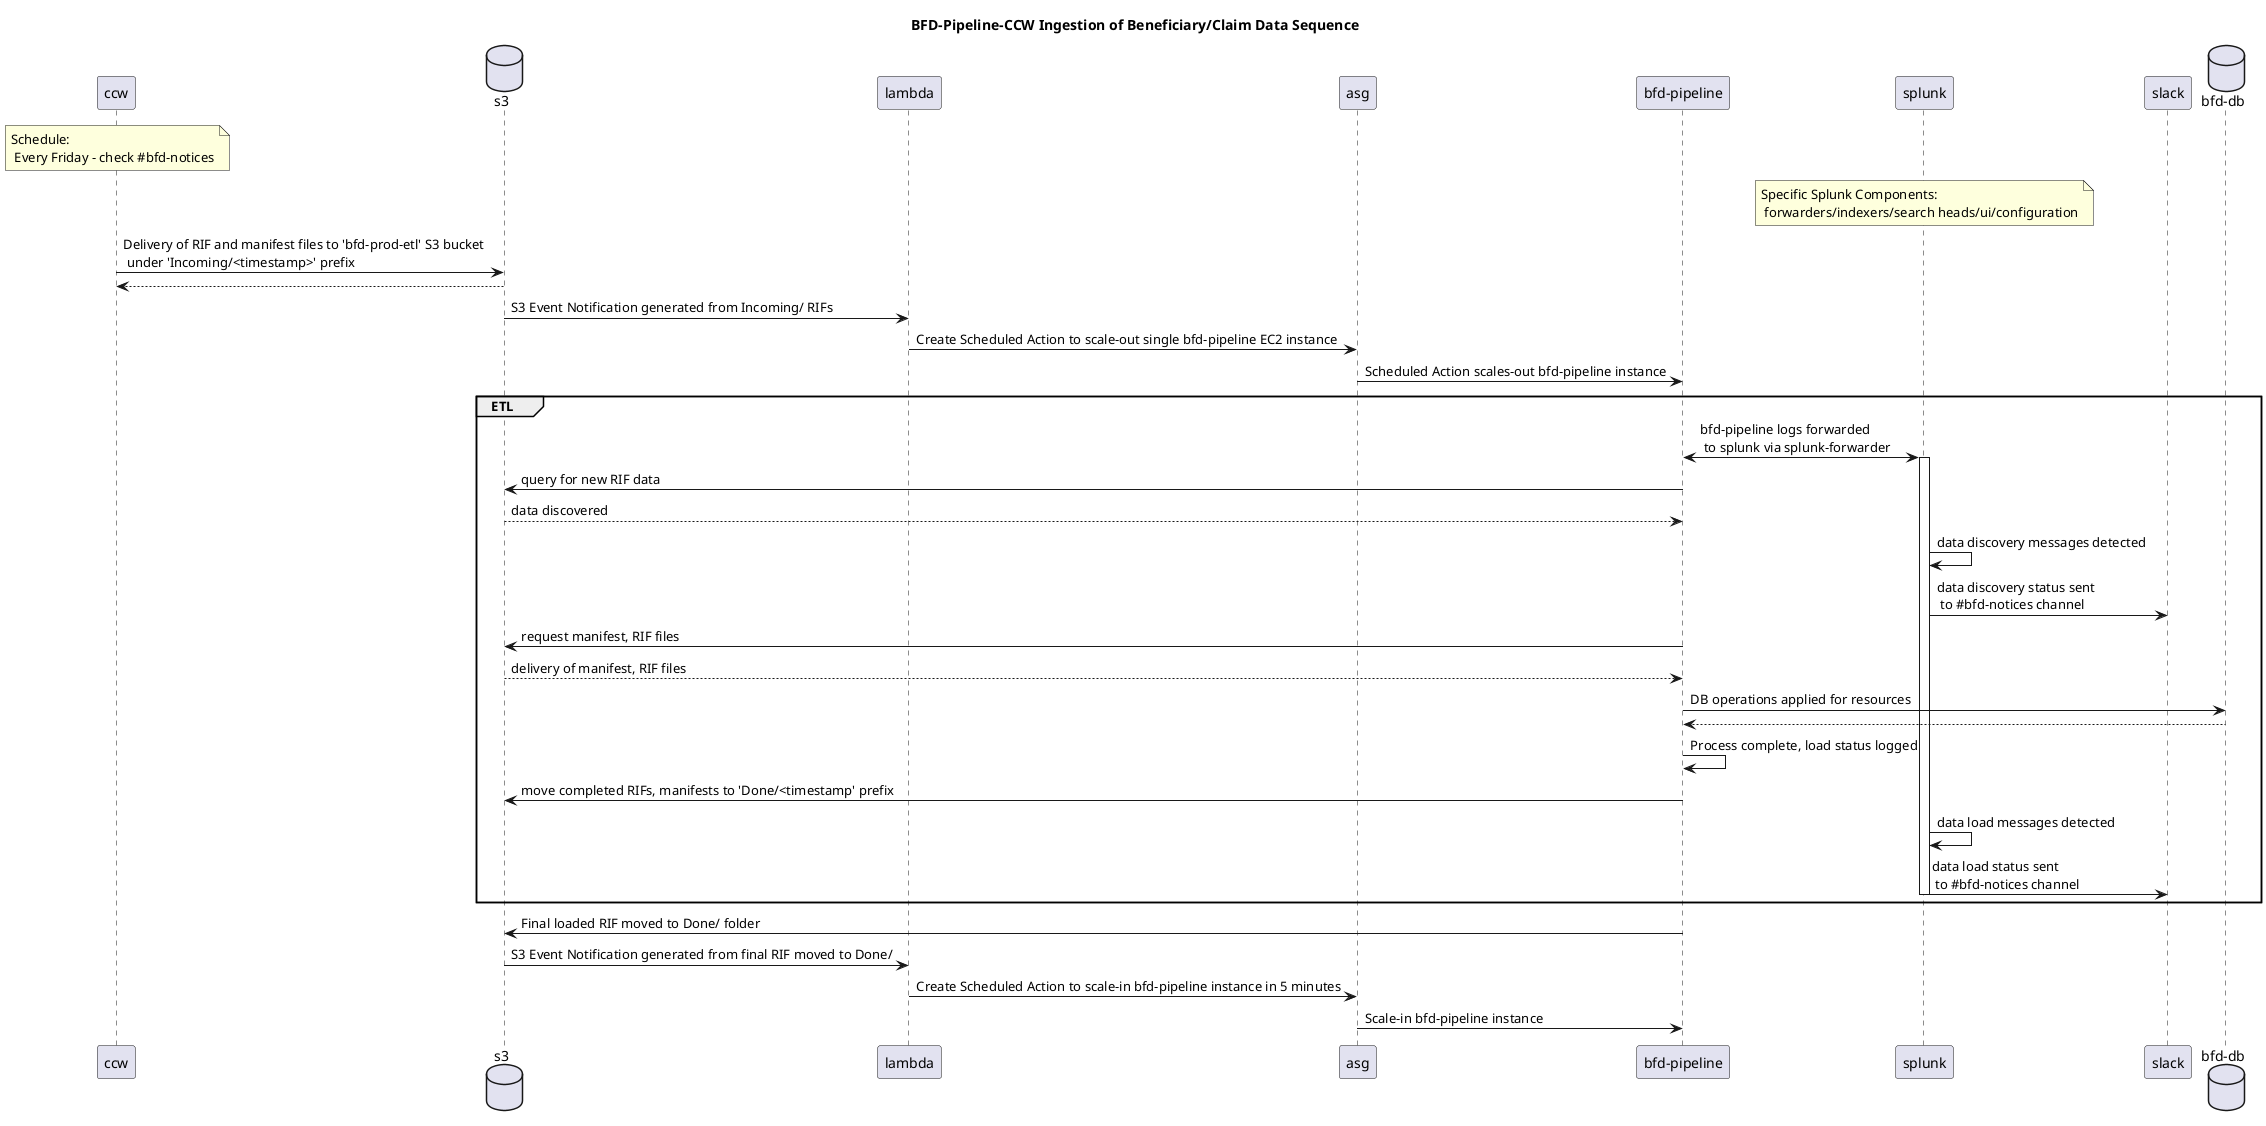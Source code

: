 @startuml
title BFD-Pipeline-CCW Ingestion of Beneficiary/Claim Data Sequence
participant ccw
note over ccw: Schedule: \n Every Friday - check #bfd-notices 
database s3
participant "lambda"
participant "asg"
participant "bfd-pipeline"
participant splunk
note over splunk: Specific Splunk Components: \n forwarders/indexers/search heads/ui/configuration
participant slack
database "bfd-db"
ccw -> s3: Delivery of RIF and manifest files to 'bfd-prod-etl' S3 bucket \n under 'Incoming/<timestamp>' prefix
s3 --> ccw
s3 -> "lambda": S3 Event Notification generated from Incoming/ RIFs
"lambda" -> "asg": Create Scheduled Action to scale-out single bfd-pipeline EC2 instance
"asg" -> "bfd-pipeline": Scheduled Action scales-out bfd-pipeline instance 
group ETL
"bfd-pipeline" <-> splunk: bfd-pipeline logs forwarded \n to splunk via splunk-forwarder
activate splunk
"bfd-pipeline" -> s3: query for new RIF data
s3 --> "bfd-pipeline": data discovered
splunk -> splunk: data discovery messages detected
splunk -> slack: data discovery status sent \n to #bfd-notices channel
"bfd-pipeline" -> s3: request manifest, RIF files
s3 --> "bfd-pipeline": delivery of manifest, RIF files
"bfd-pipeline" -> "bfd-db": DB operations applied for resources
"bfd-db" --> "bfd-pipeline"
"bfd-pipeline" -> "bfd-pipeline": Process complete, load status logged
"bfd-pipeline" -> s3: move completed RIFs, manifests to 'Done/<timestamp' prefix
splunk -> splunk: data load messages detected
splunk -> slack: data load status sent \n to #bfd-notices channel
deactivate splunk
end
"bfd-pipeline" -> s3: Final loaded RIF moved to Done/ folder
s3 -> "lambda": S3 Event Notification generated from final RIF moved to Done/
"lambda" -> "asg": Create Scheduled Action to scale-in bfd-pipeline instance in 5 minutes
"asg" -> "bfd-pipeline": Scale-in bfd-pipeline instance
@enduml
